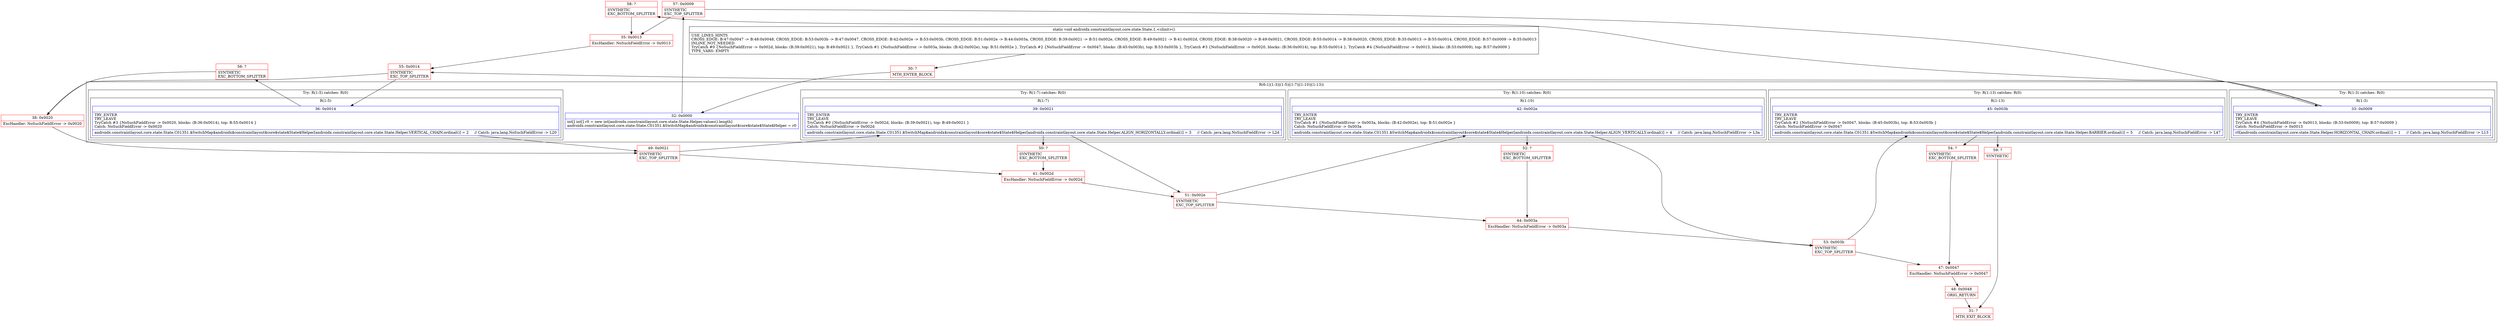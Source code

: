 digraph "CFG forandroidx.constraintlayout.core.state.State.1.\<clinit\>()V" {
subgraph cluster_Region_1304575431 {
label = "R(6:1|(1:3)|(1:5)|(1:7)|(1:10)|(1:13))";
node [shape=record,color=blue];
Node_32 [shape=record,label="{32\:\ 0x0000|int[] int[] r0 = new int[androidx.constraintlayout.core.state.State.Helper.values().length]\landroidx.constraintlayout.core.state.State.C01351.$SwitchMap$androidx$constraintlayout$core$state$State$Helper = r0\l}"];
subgraph cluster_TryCatchRegion_685586594 {
label = "Try: R(1:3) catches: R(0)";
node [shape=record,color=blue];
subgraph cluster_Region_1179805370 {
label = "R(1:3)";
node [shape=record,color=blue];
Node_33 [shape=record,label="{33\:\ 0x0009|TRY_ENTER\lTRY_LEAVE\lTryCatch #4 \{NoSuchFieldError \-\> 0x0013, blocks: (B:33:0x0009), top: B:57:0x0009 \}\lCatch: NoSuchFieldError \-\> 0x0013\l|r0[androidx.constraintlayout.core.state.State.Helper.HORIZONTAL_CHAIN.ordinal()] = 1     \/\/ Catch: java.lang.NoSuchFieldError \-\> L13\l}"];
}
subgraph cluster_Region_440677171 {
label = "R(0) | ExcHandler: NoSuchFieldError \-\> 0x0013\l";
node [shape=record,color=blue];
}
}
subgraph cluster_TryCatchRegion_1648910170 {
label = "Try: R(1:5) catches: R(0)";
node [shape=record,color=blue];
subgraph cluster_Region_642508272 {
label = "R(1:5)";
node [shape=record,color=blue];
Node_36 [shape=record,label="{36\:\ 0x0014|TRY_ENTER\lTRY_LEAVE\lTryCatch #3 \{NoSuchFieldError \-\> 0x0020, blocks: (B:36:0x0014), top: B:55:0x0014 \}\lCatch: NoSuchFieldError \-\> 0x0020\l|androidx.constraintlayout.core.state.State.C01351.$SwitchMap$androidx$constraintlayout$core$state$State$Helper[androidx.constraintlayout.core.state.State.Helper.VERTICAL_CHAIN.ordinal()] = 2     \/\/ Catch: java.lang.NoSuchFieldError \-\> L20\l}"];
}
subgraph cluster_Region_1729282483 {
label = "R(0) | ExcHandler: NoSuchFieldError \-\> 0x0020\l";
node [shape=record,color=blue];
}
}
subgraph cluster_TryCatchRegion_1559538633 {
label = "Try: R(1:7) catches: R(0)";
node [shape=record,color=blue];
subgraph cluster_Region_2087095682 {
label = "R(1:7)";
node [shape=record,color=blue];
Node_39 [shape=record,label="{39\:\ 0x0021|TRY_ENTER\lTRY_LEAVE\lTryCatch #0 \{NoSuchFieldError \-\> 0x002d, blocks: (B:39:0x0021), top: B:49:0x0021 \}\lCatch: NoSuchFieldError \-\> 0x002d\l|androidx.constraintlayout.core.state.State.C01351.$SwitchMap$androidx$constraintlayout$core$state$State$Helper[androidx.constraintlayout.core.state.State.Helper.ALIGN_HORIZONTALLY.ordinal()] = 3     \/\/ Catch: java.lang.NoSuchFieldError \-\> L2d\l}"];
}
subgraph cluster_Region_100373403 {
label = "R(0) | ExcHandler: NoSuchFieldError \-\> 0x002d\l";
node [shape=record,color=blue];
}
}
subgraph cluster_TryCatchRegion_1955976654 {
label = "Try: R(1:10) catches: R(0)";
node [shape=record,color=blue];
subgraph cluster_Region_222728822 {
label = "R(1:10)";
node [shape=record,color=blue];
Node_42 [shape=record,label="{42\:\ 0x002e|TRY_ENTER\lTRY_LEAVE\lTryCatch #1 \{NoSuchFieldError \-\> 0x003a, blocks: (B:42:0x002e), top: B:51:0x002e \}\lCatch: NoSuchFieldError \-\> 0x003a\l|androidx.constraintlayout.core.state.State.C01351.$SwitchMap$androidx$constraintlayout$core$state$State$Helper[androidx.constraintlayout.core.state.State.Helper.ALIGN_VERTICALLY.ordinal()] = 4     \/\/ Catch: java.lang.NoSuchFieldError \-\> L3a\l}"];
}
subgraph cluster_Region_1166279873 {
label = "R(0) | ExcHandler: NoSuchFieldError \-\> 0x003a\l";
node [shape=record,color=blue];
}
}
subgraph cluster_TryCatchRegion_473575585 {
label = "Try: R(1:13) catches: R(0)";
node [shape=record,color=blue];
subgraph cluster_Region_1188801869 {
label = "R(1:13)";
node [shape=record,color=blue];
Node_45 [shape=record,label="{45\:\ 0x003b|TRY_ENTER\lTRY_LEAVE\lTryCatch #2 \{NoSuchFieldError \-\> 0x0047, blocks: (B:45:0x003b), top: B:53:0x003b \}\lCatch: NoSuchFieldError \-\> 0x0047\l|androidx.constraintlayout.core.state.State.C01351.$SwitchMap$androidx$constraintlayout$core$state$State$Helper[androidx.constraintlayout.core.state.State.Helper.BARRIER.ordinal()] = 5     \/\/ Catch: java.lang.NoSuchFieldError \-\> L47\l}"];
}
subgraph cluster_Region_2134328002 {
label = "R(0) | ExcHandler: NoSuchFieldError \-\> 0x0047\l";
node [shape=record,color=blue];
}
}
}
subgraph cluster_Region_440677171 {
label = "R(0) | ExcHandler: NoSuchFieldError \-\> 0x0013\l";
node [shape=record,color=blue];
}
subgraph cluster_Region_1729282483 {
label = "R(0) | ExcHandler: NoSuchFieldError \-\> 0x0020\l";
node [shape=record,color=blue];
}
subgraph cluster_Region_100373403 {
label = "R(0) | ExcHandler: NoSuchFieldError \-\> 0x002d\l";
node [shape=record,color=blue];
}
subgraph cluster_Region_1166279873 {
label = "R(0) | ExcHandler: NoSuchFieldError \-\> 0x003a\l";
node [shape=record,color=blue];
}
subgraph cluster_Region_2134328002 {
label = "R(0) | ExcHandler: NoSuchFieldError \-\> 0x0047\l";
node [shape=record,color=blue];
}
Node_30 [shape=record,color=red,label="{30\:\ ?|MTH_ENTER_BLOCK\l}"];
Node_57 [shape=record,color=red,label="{57\:\ 0x0009|SYNTHETIC\lEXC_TOP_SPLITTER\l}"];
Node_55 [shape=record,color=red,label="{55\:\ 0x0014|SYNTHETIC\lEXC_TOP_SPLITTER\l}"];
Node_49 [shape=record,color=red,label="{49\:\ 0x0021|SYNTHETIC\lEXC_TOP_SPLITTER\l}"];
Node_50 [shape=record,color=red,label="{50\:\ ?|SYNTHETIC\lEXC_BOTTOM_SPLITTER\l}"];
Node_51 [shape=record,color=red,label="{51\:\ 0x002e|SYNTHETIC\lEXC_TOP_SPLITTER\l}"];
Node_52 [shape=record,color=red,label="{52\:\ ?|SYNTHETIC\lEXC_BOTTOM_SPLITTER\l}"];
Node_53 [shape=record,color=red,label="{53\:\ 0x003b|SYNTHETIC\lEXC_TOP_SPLITTER\l}"];
Node_54 [shape=record,color=red,label="{54\:\ ?|SYNTHETIC\lEXC_BOTTOM_SPLITTER\l}"];
Node_59 [shape=record,color=red,label="{59\:\ ?|SYNTHETIC\l}"];
Node_31 [shape=record,color=red,label="{31\:\ ?|MTH_EXIT_BLOCK\l}"];
Node_47 [shape=record,color=red,label="{47\:\ 0x0047|ExcHandler: NoSuchFieldError \-\> 0x0047\l}"];
Node_48 [shape=record,color=red,label="{48\:\ 0x0048|ORIG_RETURN\l}"];
Node_44 [shape=record,color=red,label="{44\:\ 0x003a|ExcHandler: NoSuchFieldError \-\> 0x003a\l}"];
Node_41 [shape=record,color=red,label="{41\:\ 0x002d|ExcHandler: NoSuchFieldError \-\> 0x002d\l}"];
Node_56 [shape=record,color=red,label="{56\:\ ?|SYNTHETIC\lEXC_BOTTOM_SPLITTER\l}"];
Node_38 [shape=record,color=red,label="{38\:\ 0x0020|ExcHandler: NoSuchFieldError \-\> 0x0020\l}"];
Node_58 [shape=record,color=red,label="{58\:\ ?|SYNTHETIC\lEXC_BOTTOM_SPLITTER\l}"];
Node_35 [shape=record,color=red,label="{35\:\ 0x0013|ExcHandler: NoSuchFieldError \-\> 0x0013\l}"];
MethodNode[shape=record,label="{static void androidx.constraintlayout.core.state.State.1.\<clinit\>()  | USE_LINES_HINTS\lCROSS_EDGE: B:47:0x0047 \-\> B:48:0x0048, CROSS_EDGE: B:53:0x003b \-\> B:47:0x0047, CROSS_EDGE: B:42:0x002e \-\> B:53:0x003b, CROSS_EDGE: B:51:0x002e \-\> B:44:0x003a, CROSS_EDGE: B:39:0x0021 \-\> B:51:0x002e, CROSS_EDGE: B:49:0x0021 \-\> B:41:0x002d, CROSS_EDGE: B:38:0x0020 \-\> B:49:0x0021, CROSS_EDGE: B:55:0x0014 \-\> B:38:0x0020, CROSS_EDGE: B:35:0x0013 \-\> B:55:0x0014, CROSS_EDGE: B:57:0x0009 \-\> B:35:0x0013\lINLINE_NOT_NEEDED\lTryCatch #0 \{NoSuchFieldError \-\> 0x002d, blocks: (B:39:0x0021), top: B:49:0x0021 \}, TryCatch #1 \{NoSuchFieldError \-\> 0x003a, blocks: (B:42:0x002e), top: B:51:0x002e \}, TryCatch #2 \{NoSuchFieldError \-\> 0x0047, blocks: (B:45:0x003b), top: B:53:0x003b \}, TryCatch #3 \{NoSuchFieldError \-\> 0x0020, blocks: (B:36:0x0014), top: B:55:0x0014 \}, TryCatch #4 \{NoSuchFieldError \-\> 0x0013, blocks: (B:33:0x0009), top: B:57:0x0009 \}\lTYPE_VARS: EMPTY\l}"];
MethodNode -> Node_30;Node_32 -> Node_57;
Node_33 -> Node_55;
Node_33 -> Node_58;
Node_36 -> Node_49;
Node_36 -> Node_56;
Node_39 -> Node_50;
Node_39 -> Node_51;
Node_42 -> Node_52;
Node_42 -> Node_53;
Node_45 -> Node_54;
Node_45 -> Node_59;
Node_30 -> Node_32;
Node_57 -> Node_33;
Node_57 -> Node_35;
Node_55 -> Node_36;
Node_55 -> Node_38;
Node_49 -> Node_39;
Node_49 -> Node_41;
Node_50 -> Node_41;
Node_51 -> Node_42;
Node_51 -> Node_44;
Node_52 -> Node_44;
Node_53 -> Node_45;
Node_53 -> Node_47;
Node_54 -> Node_47;
Node_59 -> Node_31;
Node_47 -> Node_48;
Node_48 -> Node_31;
Node_44 -> Node_53;
Node_41 -> Node_51;
Node_56 -> Node_38;
Node_38 -> Node_49;
Node_58 -> Node_35;
Node_35 -> Node_55;
}


